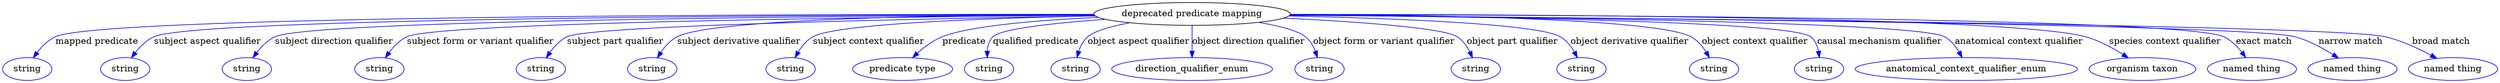digraph {
	graph [bb="0,0,3895.9,123"];
	node [label="\N"];
	"deprecated predicate mapping"	[height=0.5,
		label="deprecated predicate mapping",
		pos="1857.3,105",
		width=4.2607];
	"mapped predicate"	[color=blue,
		height=0.5,
		label=string,
		pos="38.347,18",
		width=1.0652];
	"deprecated predicate mapping" -> "mapped predicate"	[color=blue,
		label="mapped predicate",
		lp="147.35,61.5",
		pos="e,47.891,35.803 1703.8,104.32 1286.1,104.76 155.19,102.8 82.347,69 70.827,63.655 61.093,53.693 53.733,44.06",
		style=solid];
	"subject aspect qualifier"	[color=blue,
		height=0.5,
		label=string,
		pos="191.35,18",
		width=1.0652];
	"deprecated predicate mapping" -> "subject aspect qualifier"	[color=blue,
		label="subject aspect qualifier",
		lp="319.85,61.5",
		pos="e,201.2,35.804 1703.9,103.97 1312.3,103.46 302.26,99.211 236.35,69 224.69,63.656 214.75,53.694 207.2,44.061",
		style=solid];
	"subject direction qualifier"	[color=blue,
		height=0.5,
		label=string,
		pos="381.35,18",
		width=1.0652];
	"deprecated predicate mapping" -> "subject direction qualifier"	[color=blue,
		label="subject direction qualifier",
		lp="517.35,61.5",
		pos="e,390.9,35.783 1704.3,103.55 1346.8,102.04 482.44,95.654 425.35,69 413.84,63.628 404.11,53.662 396.75,44.034",
		style=solid];
	"subject form or variant qualifier"	[color=blue,
		height=0.5,
		label=string,
		pos="588.35,18",
		width=1.0652];
	"deprecated predicate mapping" -> "subject form or variant qualifier"	[color=blue,
		label="subject form or variant qualifier",
		lp="745.85,61.5",
		pos="e,597.6,35.756 1704.7,102.92 1386.8,100.21 678.94,91.671 631.35,69 619.99,63.593 610.47,53.622 603.29,43.999",
		style=solid];
	"subject part qualifier"	[color=blue,
		height=0.5,
		label=string,
		pos="840.35,18",
		width=1.0652];
	"deprecated predicate mapping" -> "subject part qualifier"	[color=blue,
		label="subject part qualifier",
		lp="956.85,61.5",
		pos="e,849,35.705 1706.3,101.83 1441.3,97.573 917.56,86.939 881.35,69 870.41,63.583 861.37,53.749 854.58,44.227",
		style=solid];
	"subject derivative qualifier"	[color=blue,
		height=0.5,
		label=string,
		pos="1014.3,18",
		width=1.0652];
	"deprecated predicate mapping" -> "subject derivative qualifier"	[color=blue,
		label="subject derivative qualifier",
		lp="1149.8,61.5",
		pos="e,1022.4,35.654 1703.9,104.2 1486.6,103.45 1109.4,97.906 1053.3,69 1042.7,63.516 1034.1,53.672 1027.7,44.161",
		style=solid];
	"subject context qualifier"	[color=blue,
		height=0.5,
		label=string,
		pos="1230.3,18",
		width=1.0652];
	"deprecated predicate mapping" -> "subject context qualifier"	[color=blue,
		label="subject context qualifier",
		lp="1352.3,61.5",
		pos="e,1237.4,36.037 1706,101.85 1543.4,98.473 1302.9,89.968 1265.3,69 1255.6,63.573 1248,54.186 1242.4,45.001",
		style=solid];
	predicate	[color=blue,
		height=0.5,
		label="predicate type",
		pos="1405.3,18",
		width=2.1665];
	"deprecated predicate mapping" -> predicate	[color=blue,
		label=predicate,
		lp="1501.3,61.5",
		pos="e,1420.9,36.026 1710.9,99.654 1619.2,95.246 1510.5,86.449 1467.3,69 1452.9,63.163 1439.2,52.78 1428.3,42.983",
		style=solid];
	"qualified predicate"	[color=blue,
		height=0.5,
		label=string,
		pos="1539.3,18",
		width=1.0652];
	"deprecated predicate mapping" -> "qualified predicate"	[color=blue,
		label="qualified predicate",
		lp="1613.3,61.5",
		pos="e,1536.9,36.179 1722.1,96.411 1644.3,90.724 1559.4,81.719 1546.3,69 1540.3,63.154 1537.8,54.699 1537.1,46.399",
		style=solid];
	"object aspect qualifier"	[color=blue,
		height=0.5,
		label=string,
		pos="1675.3,18",
		width=1.0652];
	"deprecated predicate mapping" -> "object aspect qualifier"	[color=blue,
		label="object aspect qualifier",
		lp="1773.8,61.5",
		pos="e,1677.6,36.235 1760,91.019 1731.5,85.535 1705.1,78.24 1694.3,69 1687.5,63.086 1683.1,54.398 1680.3,45.918",
		style=solid];
	"object direction qualifier"	[color=blue,
		height=0.5,
		label=direction_qualifier_enum,
		pos="1857.3,18",
		width=3.4844];
	"deprecated predicate mapping" -> "object direction qualifier"	[color=blue,
		label="object direction qualifier",
		lp="1945.3,61.5",
		pos="e,1857.3,36.175 1857.3,86.799 1857.3,75.163 1857.3,59.548 1857.3,46.237",
		style=solid];
	"object form or variant qualifier"	[color=blue,
		height=0.5,
		label=string,
		pos="2056.3,18",
		width=1.0652];
	"deprecated predicate mapping" -> "object form or variant qualifier"	[color=blue,
		label="object form or variant qualifier",
		lp="2156.8,61.5",
		pos="e,2053,36.341 1961.3,91.68 1992.7,86.205 2022.2,78.747 2034.3,69 2041.6,63.202 2046.5,54.541 2049.8,46.05",
		style=solid];
	"object part qualifier"	[color=blue,
		height=0.5,
		label=string,
		pos="2300.3,18",
		width=1.0652];
	"deprecated predicate mapping" -> "object part qualifier"	[color=blue,
		label="object part qualifier",
		lp="2357.3,61.5",
		pos="e,2295.2,35.863 2000.3,98.387 2110.7,92.974 2248.5,83.453 2271.3,69 2280.2,63.419 2286.6,54.132 2291.1,45.066",
		style=solid];
	"object derivative qualifier"	[color=blue,
		height=0.5,
		label=string,
		pos="2465.3,18",
		width=1.0652];
	"deprecated predicate mapping" -> "object derivative qualifier"	[color=blue,
		label="object derivative qualifier",
		lp="2540.3,61.5",
		pos="e,2458.9,36.006 2008.3,101.74 2166.4,98.282 2396.5,89.724 2432.3,69 2441.8,63.535 2449.1,54.141 2454.3,44.961",
		style=solid];
	"object context qualifier"	[color=blue,
		height=0.5,
		label=string,
		pos="2672.3,18",
		width=1.0652];
	"deprecated predicate mapping" -> "object context qualifier"	[color=blue,
		label="object context qualifier",
		lp="2736.3,61.5",
		pos="e,2665,36.106 2011,104.23 2222.4,103.47 2583,97.863 2636.3,69 2646.3,63.601 2654.2,54.089 2660,44.801",
		style=solid];
	"causal mechanism qualifier"	[color=blue,
		height=0.5,
		label=string,
		pos="2836.3,18",
		width=1.0652];
	"deprecated predicate mapping" -> "causal mechanism qualifier"	[color=blue,
		label="causal mechanism qualifier",
		lp="2930.8,61.5",
		pos="e,2836.8,36.138 2010.1,103.2 2274.5,101.15 2792.2,93.964 2823.3,69 2830.2,63.492 2833.7,54.862 2835.4,46.312",
		style=solid];
	"anatomical context qualifier"	[color=blue,
		height=0.5,
		label=anatomical_context_qualifier_enum,
		pos="3066.3,18",
		width=4.8204];
	"deprecated predicate mapping" -> "anatomical context qualifier"	[color=blue,
		label="anatomical context qualifier",
		lp="3148.3,61.5",
		pos="e,3059.7,36.141 2010,103.12 2317.9,100.85 2988.3,93.138 3032.3,69 3042,63.699 3049.5,54.335 3054.9,45.133",
		style=solid];
	"species context qualifier"	[color=blue,
		height=0.5,
		label="organism taxon",
		pos="3341.3,18",
		width=2.3109];
	"deprecated predicate mapping" -> "species context qualifier"	[color=blue,
		label="species context qualifier",
		lp="3376.8,61.5",
		pos="e,3319.3,35.45 2010.7,104.32 2348.3,104.43 3135.4,101.16 3252.3,69 3273.1,63.288 3294.2,51.735 3310.7,41.173",
		style=solid];
	"exact match"	[color=blue,
		height=0.5,
		label="named thing",
		pos="3512.3,18",
		width=1.9318];
	"deprecated predicate mapping" -> "exact match"	[color=blue,
		label="exact match",
		lp="3531.3,61.5",
		pos="e,3502.5,36.289 2010.6,103.99 2400.3,103.53 3403.1,99.376 3468.3,69 3479.7,63.719 3489.3,53.96 3496.6,44.456",
		style=solid];
	"narrow match"	[color=blue,
		height=0.5,
		label="named thing",
		pos="3669.3,18",
		width=1.9318];
	"deprecated predicate mapping" -> "narrow match"	[color=blue,
		label="narrow match",
		lp="3666.3,61.5",
		pos="e,3647.4,35.238 2009.8,102.9 2417,99.68 3504.4,89.241 3579.3,69 3600.5,63.3 3621.9,51.628 3638.6,40.995",
		style=solid];
	"broad match"	[color=blue,
		height=0.5,
		label="named thing",
		pos="3826.3,18",
		width=1.9318];
	"deprecated predicate mapping" -> "broad match"	[color=blue,
		label="broad match",
		lp="3807.8,61.5",
		pos="e,3800.9,34.77 2009.7,102.88 2439.9,99.476 3637.8,88.317 3720.3,69 3745.6,63.093 3772,50.67 3792.1,39.686",
		style=solid];
}

